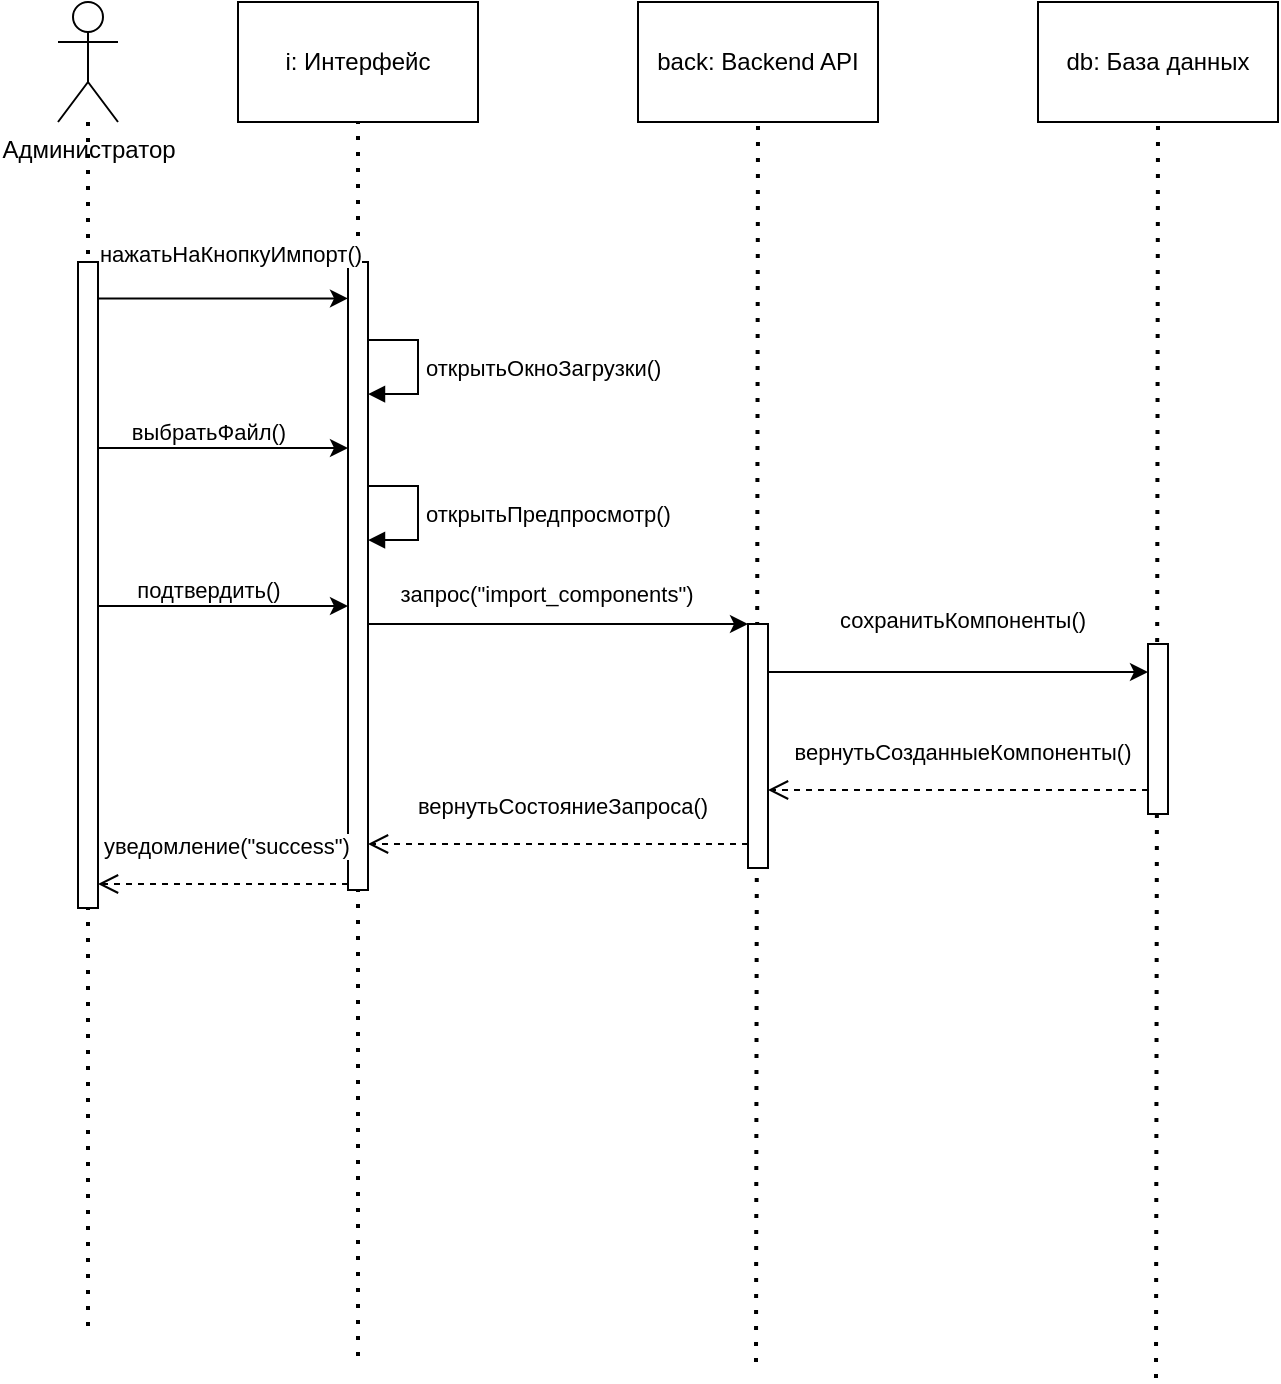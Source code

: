 <mxfile version="24.5.4" type="github">
  <diagram name="Page-1" id="2YBvvXClWsGukQMizWep">
    <mxGraphModel dx="989" dy="539" grid="0" gridSize="10" guides="1" tooltips="1" connect="1" arrows="1" fold="1" page="1" pageScale="1" pageWidth="850" pageHeight="1100" math="0" shadow="0">
      <root>
        <mxCell id="0" />
        <mxCell id="1" parent="0" />
        <mxCell id="QnuRR7nnTxYpYRV391N2-17" value="" style="endArrow=none;dashed=1;html=1;dashPattern=1 3;strokeWidth=2;rounded=0;" parent="1" source="QnuRR7nnTxYpYRV391N2-21" edge="1">
          <mxGeometry width="50" height="50" relative="1" as="geometry">
            <mxPoint x="230" y="310" as="sourcePoint" />
            <mxPoint x="95" y="697" as="targetPoint" />
          </mxGeometry>
        </mxCell>
        <mxCell id="QnuRR7nnTxYpYRV391N2-18" value="" style="endArrow=none;dashed=1;html=1;dashPattern=1 3;strokeWidth=2;rounded=0;entryX=0.5;entryY=1;entryDx=0;entryDy=0;" parent="1" target="QnuRR7nnTxYpYRV391N2-22" edge="1">
          <mxGeometry width="50" height="50" relative="1" as="geometry">
            <mxPoint x="230" y="707" as="sourcePoint" />
            <mxPoint x="280" y="260" as="targetPoint" />
          </mxGeometry>
        </mxCell>
        <mxCell id="QnuRR7nnTxYpYRV391N2-19" value="" style="endArrow=none;dashed=1;html=1;dashPattern=1 3;strokeWidth=2;rounded=0;entryX=0.5;entryY=1;entryDx=0;entryDy=0;" parent="1" target="QnuRR7nnTxYpYRV391N2-25" edge="1">
          <mxGeometry width="50" height="50" relative="1" as="geometry">
            <mxPoint x="429" y="710" as="sourcePoint" />
            <mxPoint x="280" y="260" as="targetPoint" />
          </mxGeometry>
        </mxCell>
        <mxCell id="QnuRR7nnTxYpYRV391N2-20" value="" style="endArrow=none;dashed=1;html=1;dashPattern=1 3;strokeWidth=2;rounded=0;entryX=0.5;entryY=1;entryDx=0;entryDy=0;" parent="1" target="QnuRR7nnTxYpYRV391N2-27" edge="1">
          <mxGeometry width="50" height="50" relative="1" as="geometry">
            <mxPoint x="629" y="718" as="sourcePoint" />
            <mxPoint x="280" y="260" as="targetPoint" />
          </mxGeometry>
        </mxCell>
        <mxCell id="QnuRR7nnTxYpYRV391N2-21" value="&lt;div&gt;Администратор&lt;/div&gt;" style="shape=umlActor;verticalLabelPosition=bottom;verticalAlign=top;html=1;outlineConnect=0;align=center;horizontal=1;labelPosition=center;" parent="1" vertex="1">
          <mxGeometry x="80" y="30" width="30" height="60" as="geometry" />
        </mxCell>
        <mxCell id="QnuRR7nnTxYpYRV391N2-22" value="i: Интерфейс" style="rounded=0;whiteSpace=wrap;html=1;" parent="1" vertex="1">
          <mxGeometry x="170" y="30" width="120" height="60" as="geometry" />
        </mxCell>
        <mxCell id="QnuRR7nnTxYpYRV391N2-23" value="" style="html=1;points=[[0,0,0,0,5],[0,1,0,0,-5],[1,0,0,0,5],[1,1,0,0,-5]];perimeter=orthogonalPerimeter;outlineConnect=0;targetShapes=umlLifeline;portConstraint=eastwest;newEdgeStyle={&quot;curved&quot;:0,&quot;rounded&quot;:0};" parent="1" vertex="1">
          <mxGeometry x="90" y="160" width="10" height="323" as="geometry" />
        </mxCell>
        <mxCell id="QnuRR7nnTxYpYRV391N2-24" value="" style="html=1;points=[[0,0,0,0,5],[0,1,0,0,-5],[1,0,0,0,5],[1,1,0,0,-5]];perimeter=orthogonalPerimeter;outlineConnect=0;targetShapes=umlLifeline;portConstraint=eastwest;newEdgeStyle={&quot;curved&quot;:0,&quot;rounded&quot;:0};" parent="1" vertex="1">
          <mxGeometry x="225" y="160" width="10" height="314" as="geometry" />
        </mxCell>
        <mxCell id="QnuRR7nnTxYpYRV391N2-25" value="back: Backend API" style="rounded=0;whiteSpace=wrap;html=1;" parent="1" vertex="1">
          <mxGeometry x="370" y="30" width="120" height="60" as="geometry" />
        </mxCell>
        <mxCell id="QnuRR7nnTxYpYRV391N2-26" value="" style="html=1;points=[[0,0,0,0,5],[0,1,0,0,-5],[1,0,0,0,5],[1,1,0,0,-5]];perimeter=orthogonalPerimeter;outlineConnect=0;targetShapes=umlLifeline;portConstraint=eastwest;newEdgeStyle={&quot;curved&quot;:0,&quot;rounded&quot;:0};" parent="1" vertex="1">
          <mxGeometry x="425" y="341" width="10" height="122" as="geometry" />
        </mxCell>
        <mxCell id="QnuRR7nnTxYpYRV391N2-27" value="db: База данных" style="rounded=0;whiteSpace=wrap;html=1;" parent="1" vertex="1">
          <mxGeometry x="570" y="30" width="120" height="60" as="geometry" />
        </mxCell>
        <mxCell id="QnuRR7nnTxYpYRV391N2-28" value="" style="html=1;points=[[0,0,0,0,5],[0,1,0,0,-5],[1,0,0,0,5],[1,1,0,0,-5]];perimeter=orthogonalPerimeter;outlineConnect=0;targetShapes=umlLifeline;portConstraint=eastwest;newEdgeStyle={&quot;curved&quot;:0,&quot;rounded&quot;:0};" parent="1" vertex="1">
          <mxGeometry x="625" y="351" width="10" height="85" as="geometry" />
        </mxCell>
        <mxCell id="QnuRR7nnTxYpYRV391N2-33" value="" style="endArrow=classic;html=1;rounded=0;entryX=0;entryY=0.058;entryDx=0;entryDy=0;entryPerimeter=0;" parent="1" source="QnuRR7nnTxYpYRV391N2-23" target="QnuRR7nnTxYpYRV391N2-24" edge="1">
          <mxGeometry width="50" height="50" relative="1" as="geometry">
            <mxPoint x="132" y="234" as="sourcePoint" />
            <mxPoint x="182" y="184" as="targetPoint" />
          </mxGeometry>
        </mxCell>
        <mxCell id="QnuRR7nnTxYpYRV391N2-34" value="нажатьНаКнопкуИмпорт()" style="edgeLabel;html=1;align=center;verticalAlign=middle;resizable=0;points=[];" parent="QnuRR7nnTxYpYRV391N2-33" vertex="1" connectable="0">
          <mxGeometry x="-0.136" y="-1" relative="1" as="geometry">
            <mxPoint x="12" y="-23" as="offset" />
          </mxGeometry>
        </mxCell>
        <mxCell id="QnuRR7nnTxYpYRV391N2-36" value="открытьОкноЗагрузки()" style="html=1;align=left;spacingLeft=2;endArrow=block;rounded=0;edgeStyle=orthogonalEdgeStyle;curved=0;rounded=0;exitX=1;exitY=0.246;exitDx=0;exitDy=0;exitPerimeter=0;" parent="1" edge="1">
          <mxGeometry x="0.02" relative="1" as="geometry">
            <mxPoint x="235" y="199.002" as="sourcePoint" />
            <Array as="points">
              <mxPoint x="260" y="199.03" />
              <mxPoint x="260" y="226.03" />
            </Array>
            <mxPoint x="235" y="226.03" as="targetPoint" />
            <mxPoint as="offset" />
          </mxGeometry>
        </mxCell>
        <mxCell id="QnuRR7nnTxYpYRV391N2-37" value="" style="endArrow=classic;html=1;rounded=0;" parent="1" edge="1">
          <mxGeometry width="50" height="50" relative="1" as="geometry">
            <mxPoint x="100" y="253" as="sourcePoint" />
            <mxPoint x="225" y="253" as="targetPoint" />
          </mxGeometry>
        </mxCell>
        <mxCell id="QnuRR7nnTxYpYRV391N2-38" value="выбратьФайл()" style="edgeLabel;html=1;align=center;verticalAlign=middle;resizable=0;points=[];" parent="QnuRR7nnTxYpYRV391N2-37" vertex="1" connectable="0">
          <mxGeometry x="-0.179" y="2" relative="1" as="geometry">
            <mxPoint x="3" y="-6" as="offset" />
          </mxGeometry>
        </mxCell>
        <mxCell id="QnuRR7nnTxYpYRV391N2-39" value="открытьПредпросмотр()" style="html=1;align=left;spacingLeft=2;endArrow=block;rounded=0;edgeStyle=orthogonalEdgeStyle;curved=0;rounded=0;exitX=1;exitY=0.246;exitDx=0;exitDy=0;exitPerimeter=0;" parent="1" edge="1">
          <mxGeometry x="0.013" relative="1" as="geometry">
            <mxPoint x="235" y="272.002" as="sourcePoint" />
            <Array as="points">
              <mxPoint x="260" y="272.03" />
              <mxPoint x="260" y="299.03" />
            </Array>
            <mxPoint x="235" y="299.03" as="targetPoint" />
            <mxPoint as="offset" />
          </mxGeometry>
        </mxCell>
        <mxCell id="QnuRR7nnTxYpYRV391N2-40" value="" style="endArrow=classic;html=1;rounded=0;" parent="1" edge="1">
          <mxGeometry width="50" height="50" relative="1" as="geometry">
            <mxPoint x="100" y="332" as="sourcePoint" />
            <mxPoint x="225" y="332" as="targetPoint" />
          </mxGeometry>
        </mxCell>
        <mxCell id="QnuRR7nnTxYpYRV391N2-41" value="подтвердить()" style="edgeLabel;html=1;align=center;verticalAlign=middle;resizable=0;points=[];" parent="QnuRR7nnTxYpYRV391N2-40" vertex="1" connectable="0">
          <mxGeometry x="-0.179" y="2" relative="1" as="geometry">
            <mxPoint x="3" y="-6" as="offset" />
          </mxGeometry>
        </mxCell>
        <mxCell id="QnuRR7nnTxYpYRV391N2-42" value="" style="endArrow=classic;html=1;rounded=0;" parent="1" source="QnuRR7nnTxYpYRV391N2-24" target="QnuRR7nnTxYpYRV391N2-26" edge="1">
          <mxGeometry width="50" height="50" relative="1" as="geometry">
            <mxPoint x="237" y="354" as="sourcePoint" />
            <mxPoint x="312" y="354" as="targetPoint" />
          </mxGeometry>
        </mxCell>
        <mxCell id="QnuRR7nnTxYpYRV391N2-43" value="запрос(&quot;import_components&quot;)" style="edgeLabel;html=1;align=center;verticalAlign=middle;resizable=0;points=[];" parent="QnuRR7nnTxYpYRV391N2-42" vertex="1" connectable="0">
          <mxGeometry x="0.139" y="1" relative="1" as="geometry">
            <mxPoint x="-19" y="-14" as="offset" />
          </mxGeometry>
        </mxCell>
        <mxCell id="QnuRR7nnTxYpYRV391N2-44" value="" style="endArrow=classic;html=1;rounded=0;" parent="1" edge="1">
          <mxGeometry width="50" height="50" relative="1" as="geometry">
            <mxPoint x="435" y="365" as="sourcePoint" />
            <mxPoint x="625" y="365" as="targetPoint" />
          </mxGeometry>
        </mxCell>
        <mxCell id="QnuRR7nnTxYpYRV391N2-45" value="сохранитьКомпоненты()" style="edgeLabel;html=1;align=center;verticalAlign=middle;resizable=0;points=[];" parent="QnuRR7nnTxYpYRV391N2-44" vertex="1" connectable="0">
          <mxGeometry x="0.139" y="1" relative="1" as="geometry">
            <mxPoint x="-11" y="-25" as="offset" />
          </mxGeometry>
        </mxCell>
        <mxCell id="QnuRR7nnTxYpYRV391N2-46" value="вернутьСозданныеКомпоненты()" style="html=1;verticalAlign=bottom;endArrow=open;dashed=1;endSize=8;curved=0;rounded=0;" parent="1" edge="1">
          <mxGeometry x="-0.021" y="-10" relative="1" as="geometry">
            <mxPoint x="625" y="424" as="sourcePoint" />
            <mxPoint x="435" y="424" as="targetPoint" />
            <mxPoint as="offset" />
          </mxGeometry>
        </mxCell>
        <mxCell id="QnuRR7nnTxYpYRV391N2-47" value="вернутьСостояниеЗапроса()" style="html=1;verticalAlign=bottom;endArrow=open;dashed=1;endSize=8;curved=0;rounded=0;" parent="1" edge="1">
          <mxGeometry x="-0.021" y="-10" relative="1" as="geometry">
            <mxPoint x="425" y="451" as="sourcePoint" />
            <mxPoint x="235" y="451" as="targetPoint" />
            <mxPoint as="offset" />
          </mxGeometry>
        </mxCell>
        <mxCell id="QnuRR7nnTxYpYRV391N2-48" value="уведомление(&quot;success&quot;)" style="html=1;verticalAlign=bottom;endArrow=open;dashed=1;endSize=8;curved=0;rounded=0;" parent="1" edge="1">
          <mxGeometry x="-0.024" y="-10" relative="1" as="geometry">
            <mxPoint x="225" y="471" as="sourcePoint" />
            <mxPoint x="100" y="471" as="targetPoint" />
            <mxPoint as="offset" />
          </mxGeometry>
        </mxCell>
      </root>
    </mxGraphModel>
  </diagram>
</mxfile>
